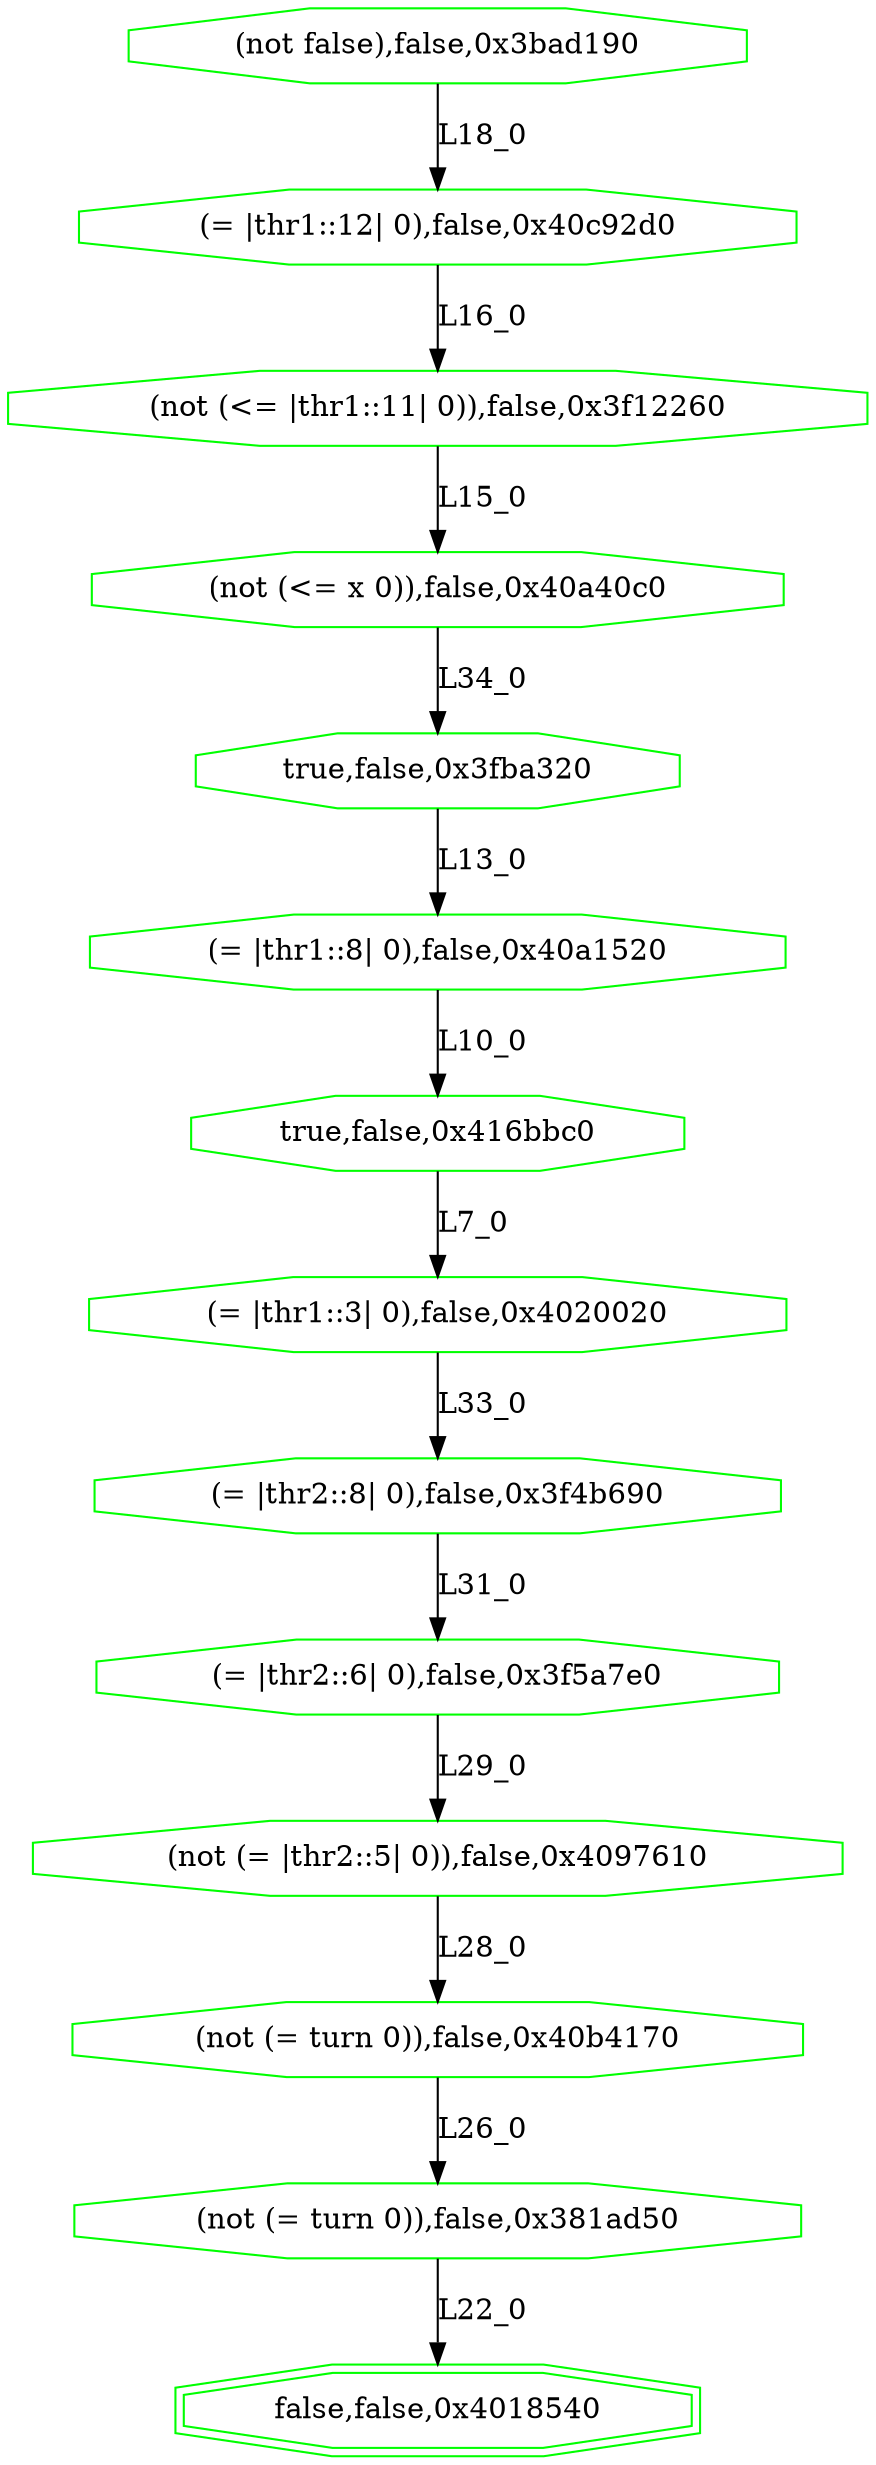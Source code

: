 digraph G {
0[label="(not false),false,0x3bad190", color=green,shape=octagon];
1[label="(= |thr1::12| 0),false,0x40c92d0", color=green,shape=octagon];
2[label="(not (<= |thr1::11| 0)),false,0x3f12260", color=green,shape=octagon];
3[label="(not (<= x 0)),false,0x40a40c0", color=green,shape=octagon];
4[label="true,false,0x3fba320", color=green,shape=octagon];
5[label="(= |thr1::8| 0),false,0x40a1520", color=green,shape=octagon];
6[label="true,false,0x416bbc0", color=green,shape=octagon];
7[label="(= |thr1::3| 0),false,0x4020020", color=green,shape=octagon];
8[label="(= |thr2::8| 0),false,0x3f4b690", color=green,shape=octagon];
9[label="(= |thr2::6| 0),false,0x3f5a7e0", color=green,shape=octagon];
10[label="(not (= |thr2::5| 0)),false,0x4097610", color=green,shape=octagon];
11[label="(not (= turn 0)),false,0x40b4170", color=green,shape=octagon];
12[label="(not (= turn 0)),false,0x381ad50", color=green,shape=octagon];
13[label="false,false,0x4018540", color=green,shape=doubleoctagon];
0->1 [label="L18_0"];
1->2 [label="L16_0"];
2->3 [label="L15_0"];
3->4 [label="L34_0"];
4->5 [label="L13_0"];
5->6 [label="L10_0"];
6->7 [label="L7_0"];
7->8 [label="L33_0"];
8->9 [label="L31_0"];
9->10 [label="L29_0"];
10->11 [label="L28_0"];
11->12 [label="L26_0"];
12->13 [label="L22_0"];
}
